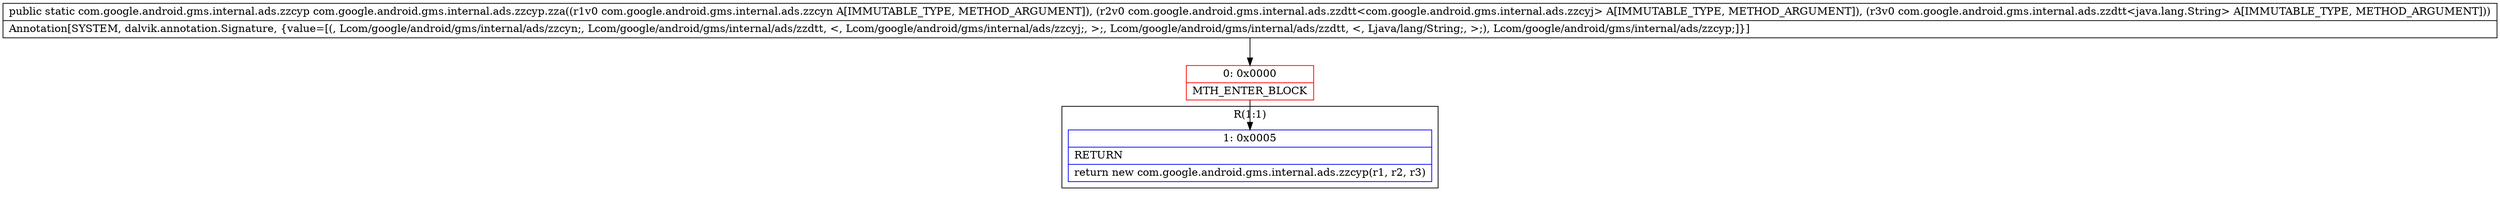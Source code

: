 digraph "CFG forcom.google.android.gms.internal.ads.zzcyp.zza(Lcom\/google\/android\/gms\/internal\/ads\/zzcyn;Lcom\/google\/android\/gms\/internal\/ads\/zzdtt;Lcom\/google\/android\/gms\/internal\/ads\/zzdtt;)Lcom\/google\/android\/gms\/internal\/ads\/zzcyp;" {
subgraph cluster_Region_801613735 {
label = "R(1:1)";
node [shape=record,color=blue];
Node_1 [shape=record,label="{1\:\ 0x0005|RETURN\l|return new com.google.android.gms.internal.ads.zzcyp(r1, r2, r3)\l}"];
}
Node_0 [shape=record,color=red,label="{0\:\ 0x0000|MTH_ENTER_BLOCK\l}"];
MethodNode[shape=record,label="{public static com.google.android.gms.internal.ads.zzcyp com.google.android.gms.internal.ads.zzcyp.zza((r1v0 com.google.android.gms.internal.ads.zzcyn A[IMMUTABLE_TYPE, METHOD_ARGUMENT]), (r2v0 com.google.android.gms.internal.ads.zzdtt\<com.google.android.gms.internal.ads.zzcyj\> A[IMMUTABLE_TYPE, METHOD_ARGUMENT]), (r3v0 com.google.android.gms.internal.ads.zzdtt\<java.lang.String\> A[IMMUTABLE_TYPE, METHOD_ARGUMENT]))  | Annotation[SYSTEM, dalvik.annotation.Signature, \{value=[(, Lcom\/google\/android\/gms\/internal\/ads\/zzcyn;, Lcom\/google\/android\/gms\/internal\/ads\/zzdtt, \<, Lcom\/google\/android\/gms\/internal\/ads\/zzcyj;, \>;, Lcom\/google\/android\/gms\/internal\/ads\/zzdtt, \<, Ljava\/lang\/String;, \>;), Lcom\/google\/android\/gms\/internal\/ads\/zzcyp;]\}]\l}"];
MethodNode -> Node_0;
Node_0 -> Node_1;
}

